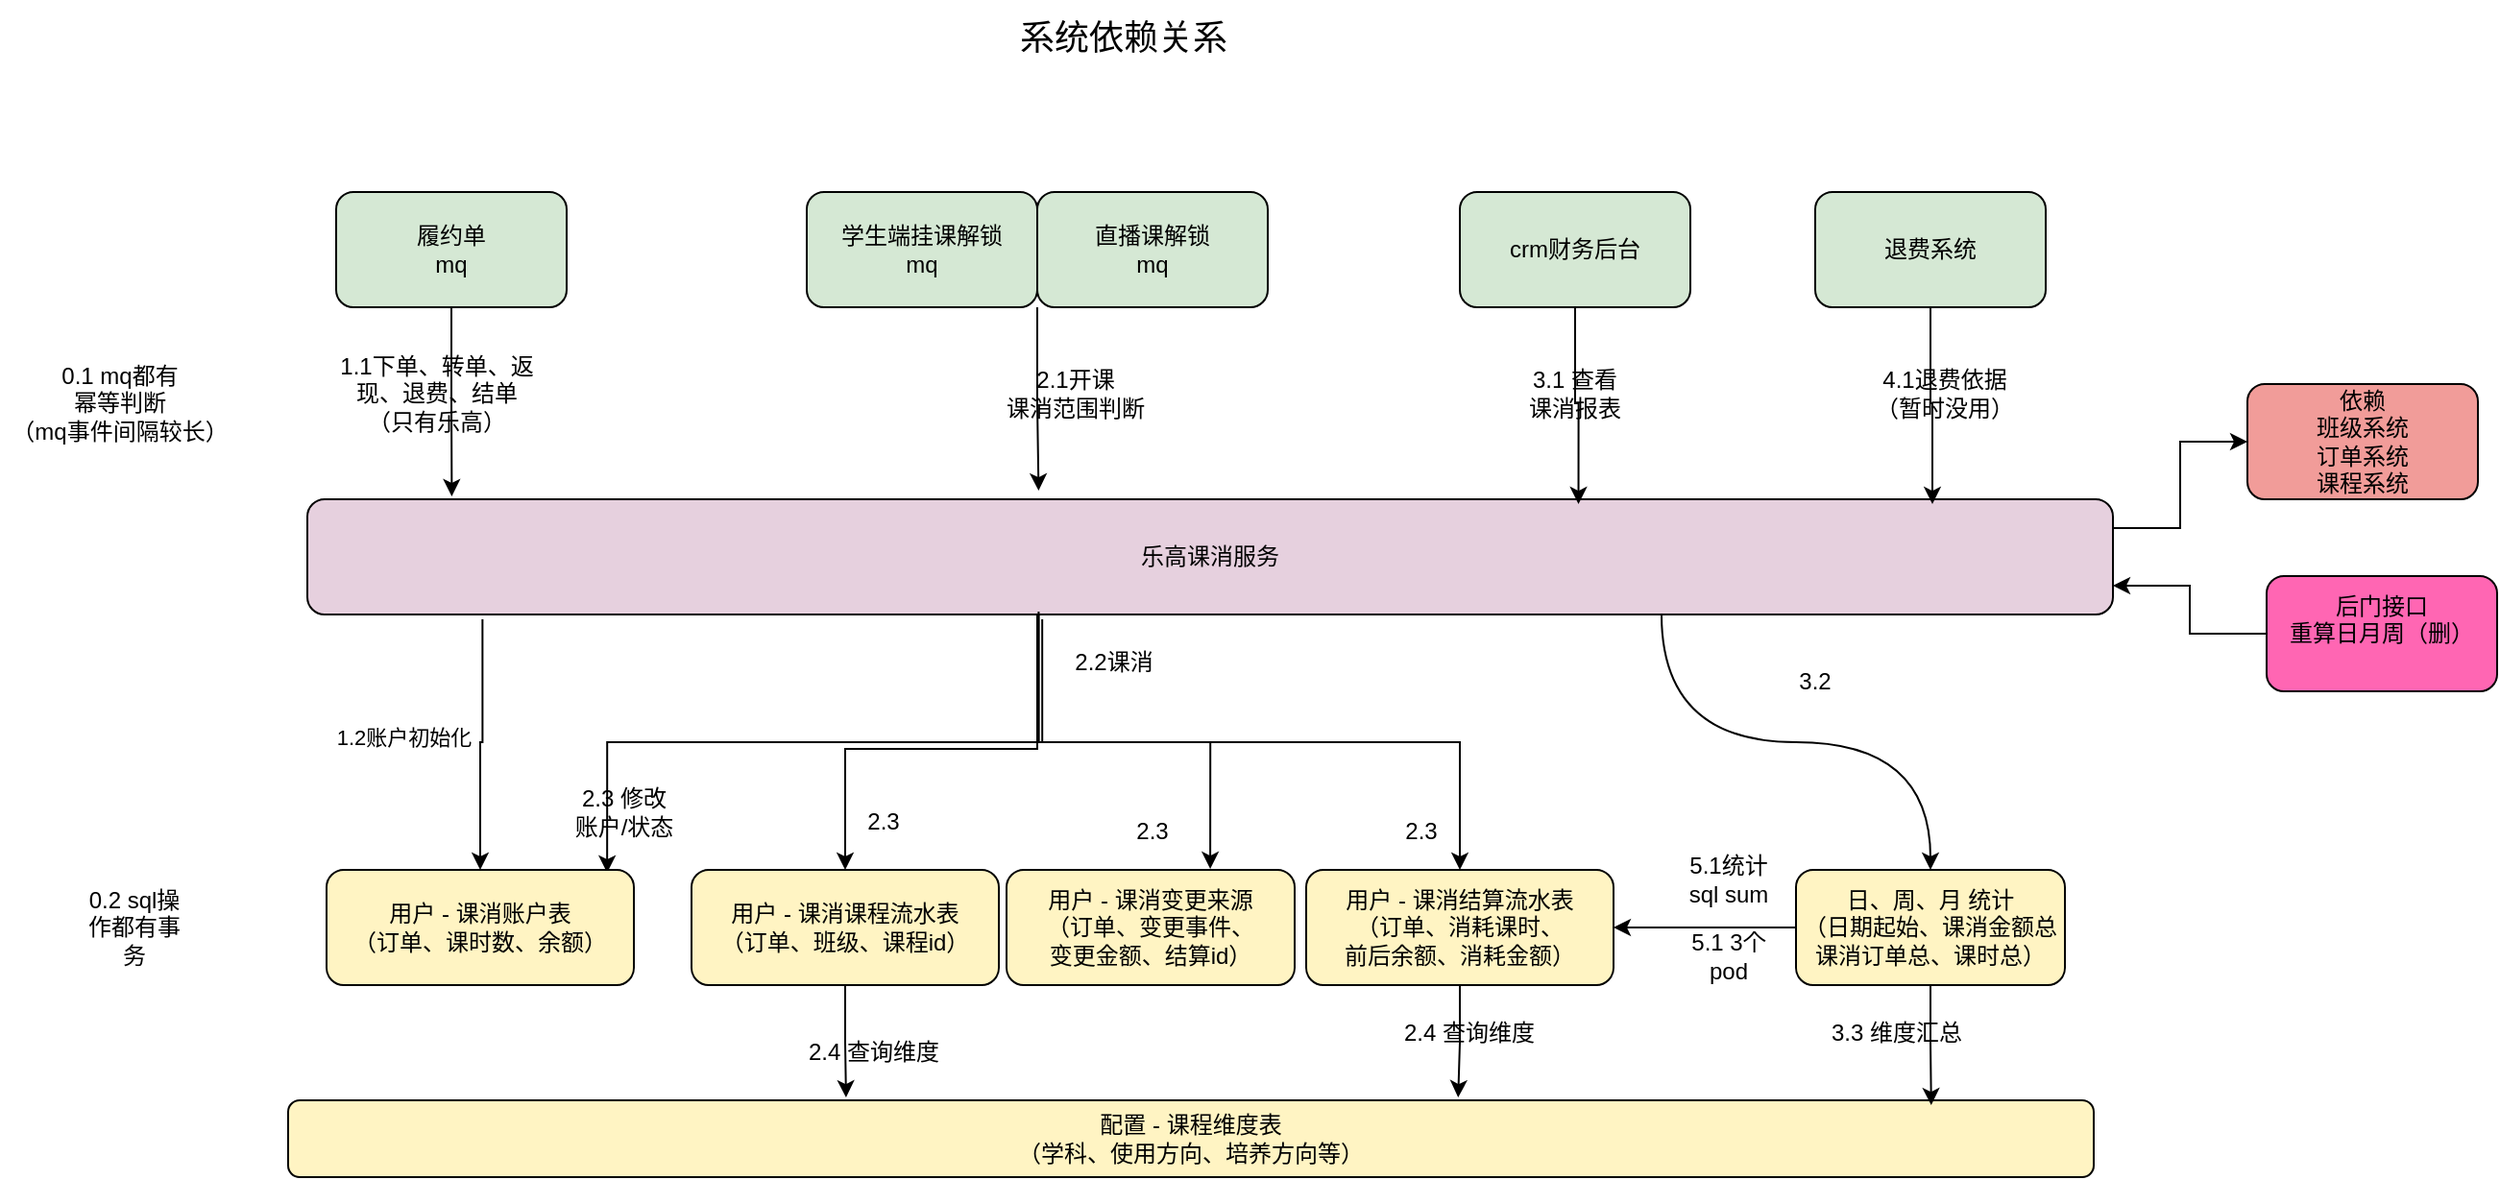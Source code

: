 <mxfile version="24.7.17">
  <diagram name="第 1 页" id="vsfwroW1HJ1qrRivyFGg">
    <mxGraphModel dx="1434" dy="755" grid="1" gridSize="10" guides="1" tooltips="1" connect="1" arrows="1" fold="1" page="1" pageScale="1" pageWidth="827" pageHeight="1169" math="0" shadow="0">
      <root>
        <mxCell id="0" />
        <mxCell id="1" parent="0" />
        <mxCell id="nJXdHBnAXh9dm8N67HSL-1" value="履约单&lt;div&gt;mq&lt;/div&gt;" style="rounded=1;whiteSpace=wrap;html=1;fillColor=#D5E8D4;" vertex="1" parent="1">
          <mxGeometry x="365" y="230" width="120" height="60" as="geometry" />
        </mxCell>
        <mxCell id="nJXdHBnAXh9dm8N67HSL-46" style="edgeStyle=orthogonalEdgeStyle;rounded=0;orthogonalLoop=1;jettySize=auto;html=1;exitX=0.097;exitY=1.042;exitDx=0;exitDy=0;entryX=0.5;entryY=0;entryDx=0;entryDy=0;exitPerimeter=0;" edge="1" parent="1" source="nJXdHBnAXh9dm8N67HSL-2" target="nJXdHBnAXh9dm8N67HSL-12">
          <mxGeometry relative="1" as="geometry" />
        </mxCell>
        <mxCell id="nJXdHBnAXh9dm8N67HSL-47" value="1.2账户初始化&lt;div&gt;&lt;br/&gt;&lt;/div&gt;" style="edgeLabel;html=1;align=center;verticalAlign=middle;resizable=0;points=[];" vertex="1" connectable="0" parent="nJXdHBnAXh9dm8N67HSL-46">
          <mxGeometry x="0.058" y="1" relative="1" as="geometry">
            <mxPoint x="-41" as="offset" />
          </mxGeometry>
        </mxCell>
        <mxCell id="nJXdHBnAXh9dm8N67HSL-57" style="edgeStyle=orthogonalEdgeStyle;rounded=0;orthogonalLoop=1;jettySize=auto;html=1;" edge="1" parent="1" target="nJXdHBnAXh9dm8N67HSL-13">
          <mxGeometry relative="1" as="geometry">
            <mxPoint x="730" y="450" as="sourcePoint" />
            <Array as="points">
              <mxPoint x="730" y="520" />
              <mxPoint x="630" y="520" />
            </Array>
          </mxGeometry>
        </mxCell>
        <mxCell id="nJXdHBnAXh9dm8N67HSL-59" style="edgeStyle=orthogonalEdgeStyle;rounded=0;orthogonalLoop=1;jettySize=auto;html=1;exitX=0.405;exitY=0.992;exitDx=0;exitDy=0;exitPerimeter=0;" edge="1" parent="1" source="nJXdHBnAXh9dm8N67HSL-2" target="nJXdHBnAXh9dm8N67HSL-14">
          <mxGeometry relative="1" as="geometry" />
        </mxCell>
        <mxCell id="nJXdHBnAXh9dm8N67HSL-61" style="edgeStyle=orthogonalEdgeStyle;rounded=0;orthogonalLoop=1;jettySize=auto;html=1;exitX=0.407;exitY=1.042;exitDx=0;exitDy=0;entryX=0.913;entryY=0.025;entryDx=0;entryDy=0;exitPerimeter=0;entryPerimeter=0;" edge="1" parent="1" source="nJXdHBnAXh9dm8N67HSL-2" target="nJXdHBnAXh9dm8N67HSL-12">
          <mxGeometry relative="1" as="geometry" />
        </mxCell>
        <mxCell id="nJXdHBnAXh9dm8N67HSL-64" style="edgeStyle=orthogonalEdgeStyle;rounded=0;orthogonalLoop=1;jettySize=auto;html=1;exitX=0.75;exitY=1;exitDx=0;exitDy=0;curved=1;" edge="1" parent="1" source="nJXdHBnAXh9dm8N67HSL-2" target="nJXdHBnAXh9dm8N67HSL-16">
          <mxGeometry relative="1" as="geometry" />
        </mxCell>
        <mxCell id="nJXdHBnAXh9dm8N67HSL-86" style="edgeStyle=orthogonalEdgeStyle;rounded=0;orthogonalLoop=1;jettySize=auto;html=1;exitX=1;exitY=0.25;exitDx=0;exitDy=0;entryX=0;entryY=0.5;entryDx=0;entryDy=0;" edge="1" parent="1" source="nJXdHBnAXh9dm8N67HSL-2" target="nJXdHBnAXh9dm8N67HSL-81">
          <mxGeometry relative="1" as="geometry" />
        </mxCell>
        <mxCell id="nJXdHBnAXh9dm8N67HSL-2" value="乐高课消服务" style="rounded=1;whiteSpace=wrap;html=1;fillColor=#E6D0DE;" vertex="1" parent="1">
          <mxGeometry x="350" y="390" width="940" height="60" as="geometry" />
        </mxCell>
        <mxCell id="nJXdHBnAXh9dm8N67HSL-8" value="学生端挂课解锁&lt;br&gt;mq" style="rounded=1;whiteSpace=wrap;html=1;fillColor=#D5E8D4;" vertex="1" parent="1">
          <mxGeometry x="610" y="230" width="120" height="60" as="geometry" />
        </mxCell>
        <mxCell id="nJXdHBnAXh9dm8N67HSL-9" value="直播课解锁&lt;br&gt;mq" style="rounded=1;whiteSpace=wrap;html=1;fillColor=#D5E8D4;" vertex="1" parent="1">
          <mxGeometry x="730" y="230" width="120" height="60" as="geometry" />
        </mxCell>
        <mxCell id="nJXdHBnAXh9dm8N67HSL-10" value="crm财务后台" style="rounded=1;whiteSpace=wrap;html=1;fillColor=#D5E8D4;" vertex="1" parent="1">
          <mxGeometry x="950" y="230" width="120" height="60" as="geometry" />
        </mxCell>
        <mxCell id="nJXdHBnAXh9dm8N67HSL-11" value="退费系统" style="rounded=1;whiteSpace=wrap;html=1;fillColor=#D5E8D4;" vertex="1" parent="1">
          <mxGeometry x="1135" y="230" width="120" height="60" as="geometry" />
        </mxCell>
        <mxCell id="nJXdHBnAXh9dm8N67HSL-12" value="用户 - 课消账户表&lt;div&gt;（订单、课时数、余额）&lt;/div&gt;" style="rounded=1;whiteSpace=wrap;html=1;fillColor=#FFF4C3;" vertex="1" parent="1">
          <mxGeometry x="360" y="583" width="160" height="60" as="geometry" />
        </mxCell>
        <mxCell id="nJXdHBnAXh9dm8N67HSL-13" value="用户 - 课消课程流水表&lt;div&gt;（订单、班级、课程id）&lt;/div&gt;" style="rounded=1;whiteSpace=wrap;html=1;fillColor=#FFF4C3;" vertex="1" parent="1">
          <mxGeometry x="550" y="583" width="160" height="60" as="geometry" />
        </mxCell>
        <mxCell id="nJXdHBnAXh9dm8N67HSL-14" value="用户 - 课消结算流水表&lt;div&gt;（订单、消耗课时、&lt;/div&gt;&lt;div&gt;前后余额、消耗金额）&lt;/div&gt;" style="rounded=1;whiteSpace=wrap;html=1;fillColor=#FFF4C3;" vertex="1" parent="1">
          <mxGeometry x="870" y="583" width="160" height="60" as="geometry" />
        </mxCell>
        <mxCell id="nJXdHBnAXh9dm8N67HSL-15" value="用户 - 课消变更来源&lt;div&gt;（订单、变更事件、&lt;/div&gt;&lt;div&gt;变更金额、结算id）&lt;/div&gt;" style="rounded=1;whiteSpace=wrap;html=1;fillColor=#FFF4C3;" vertex="1" parent="1">
          <mxGeometry x="714" y="583" width="150" height="60" as="geometry" />
        </mxCell>
        <mxCell id="nJXdHBnAXh9dm8N67HSL-28" style="edgeStyle=orthogonalEdgeStyle;rounded=0;orthogonalLoop=1;jettySize=auto;html=1;exitX=0;exitY=0.5;exitDx=0;exitDy=0;entryX=1;entryY=0.5;entryDx=0;entryDy=0;" edge="1" parent="1" source="nJXdHBnAXh9dm8N67HSL-16" target="nJXdHBnAXh9dm8N67HSL-14">
          <mxGeometry relative="1" as="geometry" />
        </mxCell>
        <mxCell id="nJXdHBnAXh9dm8N67HSL-16" value="日、周、月 统计&lt;div&gt;（日期起始、课消金额总&lt;/div&gt;&lt;div&gt;课消订单总、课时总）&lt;/div&gt;" style="rounded=1;whiteSpace=wrap;html=1;fillColor=#FFF4C3;" vertex="1" parent="1">
          <mxGeometry x="1125" y="583" width="140" height="60" as="geometry" />
        </mxCell>
        <mxCell id="nJXdHBnAXh9dm8N67HSL-17" value="配置 - 课程维度表&lt;div&gt;（学科、使用方向、培养方向等）&lt;/div&gt;" style="rounded=1;whiteSpace=wrap;html=1;fillColor=#FFF4C3;" vertex="1" parent="1">
          <mxGeometry x="340" y="703" width="940" height="40" as="geometry" />
        </mxCell>
        <mxCell id="nJXdHBnAXh9dm8N67HSL-21" value="1.1下单、转单、返现、退费、结单&lt;br&gt;（只有乐高）" style="text;html=1;align=center;verticalAlign=middle;whiteSpace=wrap;rounded=0;" vertex="1" parent="1">
          <mxGeometry x="365" y="320" width="105" height="30" as="geometry" />
        </mxCell>
        <mxCell id="nJXdHBnAXh9dm8N67HSL-32" value="&lt;font style=&quot;font-size: 18px;&quot;&gt;系统依赖关系&lt;/font&gt;" style="text;html=1;align=center;verticalAlign=middle;whiteSpace=wrap;rounded=0;" vertex="1" parent="1">
          <mxGeometry x="700" y="130" width="150" height="40" as="geometry" />
        </mxCell>
        <mxCell id="nJXdHBnAXh9dm8N67HSL-38" value="2.1开课&lt;div&gt;课消范围判断&lt;/div&gt;" style="text;html=1;align=center;verticalAlign=middle;whiteSpace=wrap;rounded=0;" vertex="1" parent="1">
          <mxGeometry x="690" y="320" width="120" height="30" as="geometry" />
        </mxCell>
        <mxCell id="nJXdHBnAXh9dm8N67HSL-39" value="3.1 查看&lt;div&gt;课消报表&lt;/div&gt;" style="text;html=1;align=center;verticalAlign=middle;whiteSpace=wrap;rounded=0;" vertex="1" parent="1">
          <mxGeometry x="980" y="320" width="60" height="30" as="geometry" />
        </mxCell>
        <mxCell id="nJXdHBnAXh9dm8N67HSL-40" value="4.1退费依据&lt;div&gt;（暂时没用）&lt;/div&gt;" style="text;html=1;align=center;verticalAlign=middle;whiteSpace=wrap;rounded=0;" vertex="1" parent="1">
          <mxGeometry x="1165" y="320" width="75" height="30" as="geometry" />
        </mxCell>
        <mxCell id="nJXdHBnAXh9dm8N67HSL-41" style="edgeStyle=orthogonalEdgeStyle;rounded=0;orthogonalLoop=1;jettySize=auto;html=1;exitX=0.5;exitY=1;exitDx=0;exitDy=0;entryX=0.91;entryY=0.063;entryDx=0;entryDy=0;entryPerimeter=0;" edge="1" parent="1" source="nJXdHBnAXh9dm8N67HSL-16" target="nJXdHBnAXh9dm8N67HSL-17">
          <mxGeometry relative="1" as="geometry" />
        </mxCell>
        <mxCell id="nJXdHBnAXh9dm8N67HSL-42" style="edgeStyle=orthogonalEdgeStyle;rounded=0;orthogonalLoop=1;jettySize=auto;html=1;exitX=0.5;exitY=1;exitDx=0;exitDy=0;entryX=0.08;entryY=-0.025;entryDx=0;entryDy=0;entryPerimeter=0;" edge="1" parent="1" source="nJXdHBnAXh9dm8N67HSL-1" target="nJXdHBnAXh9dm8N67HSL-2">
          <mxGeometry relative="1" as="geometry" />
        </mxCell>
        <mxCell id="nJXdHBnAXh9dm8N67HSL-43" style="edgeStyle=orthogonalEdgeStyle;rounded=0;orthogonalLoop=1;jettySize=auto;html=1;exitX=1;exitY=1;exitDx=0;exitDy=0;entryX=0.405;entryY=-0.075;entryDx=0;entryDy=0;entryPerimeter=0;" edge="1" parent="1" source="nJXdHBnAXh9dm8N67HSL-8" target="nJXdHBnAXh9dm8N67HSL-2">
          <mxGeometry relative="1" as="geometry" />
        </mxCell>
        <mxCell id="nJXdHBnAXh9dm8N67HSL-44" style="edgeStyle=orthogonalEdgeStyle;rounded=0;orthogonalLoop=1;jettySize=auto;html=1;exitX=0.5;exitY=1;exitDx=0;exitDy=0;entryX=0.704;entryY=0.042;entryDx=0;entryDy=0;entryPerimeter=0;" edge="1" parent="1" source="nJXdHBnAXh9dm8N67HSL-10" target="nJXdHBnAXh9dm8N67HSL-2">
          <mxGeometry relative="1" as="geometry" />
        </mxCell>
        <mxCell id="nJXdHBnAXh9dm8N67HSL-45" style="edgeStyle=orthogonalEdgeStyle;rounded=0;orthogonalLoop=1;jettySize=auto;html=1;exitX=0.5;exitY=1;exitDx=0;exitDy=0;entryX=0.9;entryY=0.042;entryDx=0;entryDy=0;entryPerimeter=0;" edge="1" parent="1" source="nJXdHBnAXh9dm8N67HSL-11" target="nJXdHBnAXh9dm8N67HSL-2">
          <mxGeometry relative="1" as="geometry" />
        </mxCell>
        <mxCell id="nJXdHBnAXh9dm8N67HSL-48" value="0.1 mq都有&lt;div&gt;幂等判断&lt;br&gt;（mq事件间隔较长）&lt;/div&gt;" style="text;html=1;align=center;verticalAlign=middle;whiteSpace=wrap;rounded=0;" vertex="1" parent="1">
          <mxGeometry x="190" y="310" width="125" height="60" as="geometry" />
        </mxCell>
        <mxCell id="nJXdHBnAXh9dm8N67HSL-49" value="0.2 sql操&lt;div&gt;作都有事务&lt;/div&gt;" style="text;html=1;align=center;verticalAlign=middle;whiteSpace=wrap;rounded=0;" vertex="1" parent="1">
          <mxGeometry x="230" y="598" width="60" height="30" as="geometry" />
        </mxCell>
        <mxCell id="nJXdHBnAXh9dm8N67HSL-50" value="&lt;div&gt;5.1统计&lt;/div&gt;sql sum" style="text;html=1;align=center;verticalAlign=middle;whiteSpace=wrap;rounded=0;" vertex="1" parent="1">
          <mxGeometry x="1060" y="573" width="60" height="30" as="geometry" />
        </mxCell>
        <mxCell id="nJXdHBnAXh9dm8N67HSL-53" style="edgeStyle=orthogonalEdgeStyle;rounded=0;orthogonalLoop=1;jettySize=auto;html=1;exitX=0.5;exitY=1;exitDx=0;exitDy=0;entryX=0.309;entryY=-0.037;entryDx=0;entryDy=0;entryPerimeter=0;" edge="1" parent="1" source="nJXdHBnAXh9dm8N67HSL-13" target="nJXdHBnAXh9dm8N67HSL-17">
          <mxGeometry relative="1" as="geometry" />
        </mxCell>
        <mxCell id="nJXdHBnAXh9dm8N67HSL-58" style="edgeStyle=orthogonalEdgeStyle;rounded=0;orthogonalLoop=1;jettySize=auto;html=1;exitX=0.405;exitY=0.975;exitDx=0;exitDy=0;entryX=0.707;entryY=-0.008;entryDx=0;entryDy=0;entryPerimeter=0;exitPerimeter=0;" edge="1" parent="1" source="nJXdHBnAXh9dm8N67HSL-2" target="nJXdHBnAXh9dm8N67HSL-15">
          <mxGeometry relative="1" as="geometry" />
        </mxCell>
        <mxCell id="nJXdHBnAXh9dm8N67HSL-60" value="2.2课消" style="text;html=1;align=center;verticalAlign=middle;whiteSpace=wrap;rounded=0;" vertex="1" parent="1">
          <mxGeometry x="740" y="460" width="60" height="30" as="geometry" />
        </mxCell>
        <mxCell id="nJXdHBnAXh9dm8N67HSL-63" value="2.3 修改&lt;div&gt;账户/状态&lt;/div&gt;" style="text;html=1;align=center;verticalAlign=middle;whiteSpace=wrap;rounded=0;" vertex="1" parent="1">
          <mxGeometry x="480" y="543" width="70" height="20" as="geometry" />
        </mxCell>
        <mxCell id="nJXdHBnAXh9dm8N67HSL-65" value="3.2" style="text;html=1;align=center;verticalAlign=middle;whiteSpace=wrap;rounded=0;" vertex="1" parent="1">
          <mxGeometry x="1105" y="470" width="60" height="30" as="geometry" />
        </mxCell>
        <mxCell id="nJXdHBnAXh9dm8N67HSL-66" value="3.3 维度汇总" style="text;html=1;align=center;verticalAlign=middle;whiteSpace=wrap;rounded=0;" vertex="1" parent="1">
          <mxGeometry x="1135" y="653" width="85" height="30" as="geometry" />
        </mxCell>
        <mxCell id="nJXdHBnAXh9dm8N67HSL-69" value="2.4 查询维度" style="text;html=1;align=center;verticalAlign=middle;whiteSpace=wrap;rounded=0;" vertex="1" parent="1">
          <mxGeometry x="590" y="663" width="110" height="30" as="geometry" />
        </mxCell>
        <mxCell id="nJXdHBnAXh9dm8N67HSL-70" value="2.3" style="text;html=1;align=center;verticalAlign=middle;whiteSpace=wrap;rounded=0;" vertex="1" parent="1">
          <mxGeometry x="620" y="543" width="60" height="30" as="geometry" />
        </mxCell>
        <mxCell id="nJXdHBnAXh9dm8N67HSL-71" value="2.3" style="text;html=1;align=center;verticalAlign=middle;whiteSpace=wrap;rounded=0;" vertex="1" parent="1">
          <mxGeometry x="760" y="548" width="60" height="30" as="geometry" />
        </mxCell>
        <mxCell id="nJXdHBnAXh9dm8N67HSL-72" value="2.3" style="text;html=1;align=center;verticalAlign=middle;whiteSpace=wrap;rounded=0;" vertex="1" parent="1">
          <mxGeometry x="900" y="548" width="60" height="30" as="geometry" />
        </mxCell>
        <mxCell id="nJXdHBnAXh9dm8N67HSL-73" value="2.4 查询维度" style="text;html=1;align=center;verticalAlign=middle;whiteSpace=wrap;rounded=0;" vertex="1" parent="1">
          <mxGeometry x="900" y="653" width="110" height="30" as="geometry" />
        </mxCell>
        <mxCell id="nJXdHBnAXh9dm8N67HSL-79" value="&lt;div&gt;5.1 3个pod&lt;/div&gt;" style="text;html=1;align=center;verticalAlign=middle;whiteSpace=wrap;rounded=0;" vertex="1" parent="1">
          <mxGeometry x="1060" y="613" width="60" height="30" as="geometry" />
        </mxCell>
        <mxCell id="nJXdHBnAXh9dm8N67HSL-84" style="edgeStyle=orthogonalEdgeStyle;rounded=0;orthogonalLoop=1;jettySize=auto;html=1;exitX=0;exitY=0.5;exitDx=0;exitDy=0;entryX=1;entryY=0.75;entryDx=0;entryDy=0;" edge="1" parent="1" source="nJXdHBnAXh9dm8N67HSL-80" target="nJXdHBnAXh9dm8N67HSL-2">
          <mxGeometry relative="1" as="geometry" />
        </mxCell>
        <mxCell id="nJXdHBnAXh9dm8N67HSL-80" value="后门接口&lt;div&gt;重算日月周（删）&lt;/div&gt;&lt;div&gt;&lt;br&gt;&lt;/div&gt;" style="rounded=1;whiteSpace=wrap;html=1;fillColor=#FF66B3;" vertex="1" parent="1">
          <mxGeometry x="1370" y="430" width="120" height="60" as="geometry" />
        </mxCell>
        <mxCell id="nJXdHBnAXh9dm8N67HSL-81" value="依赖&lt;div&gt;班级系统&lt;/div&gt;&lt;div&gt;订单系统&lt;/div&gt;&lt;div&gt;课程系统&lt;/div&gt;" style="rounded=1;whiteSpace=wrap;html=1;fillColor=#F19C99;" vertex="1" parent="1">
          <mxGeometry x="1360" y="330" width="120" height="60" as="geometry" />
        </mxCell>
        <mxCell id="nJXdHBnAXh9dm8N67HSL-83" style="edgeStyle=orthogonalEdgeStyle;rounded=0;orthogonalLoop=1;jettySize=auto;html=1;exitX=0.5;exitY=1;exitDx=0;exitDy=0;entryX=0.648;entryY=-0.037;entryDx=0;entryDy=0;entryPerimeter=0;" edge="1" parent="1" source="nJXdHBnAXh9dm8N67HSL-14" target="nJXdHBnAXh9dm8N67HSL-17">
          <mxGeometry relative="1" as="geometry" />
        </mxCell>
      </root>
    </mxGraphModel>
  </diagram>
</mxfile>
